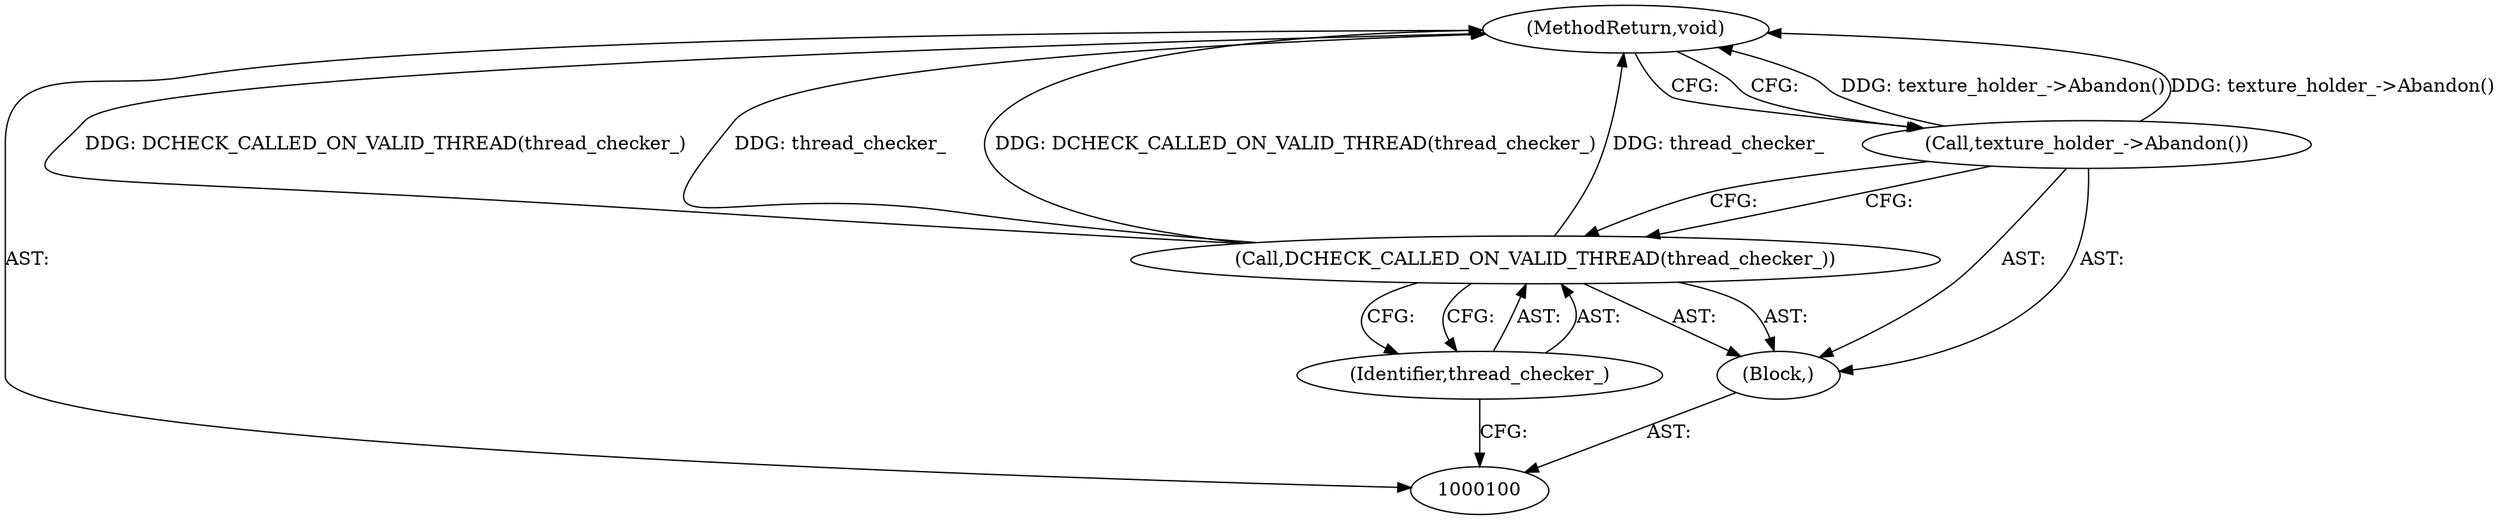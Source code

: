 digraph "0_Chrome_78d89fe556cb5dabbc47b4967cdf55e607e29580" {
"1000105" [label="(MethodReturn,void)"];
"1000101" [label="(Block,)"];
"1000102" [label="(Call,DCHECK_CALLED_ON_VALID_THREAD(thread_checker_))"];
"1000103" [label="(Identifier,thread_checker_)"];
"1000104" [label="(Call,texture_holder_->Abandon())"];
"1000105" -> "1000100"  [label="AST: "];
"1000105" -> "1000104"  [label="CFG: "];
"1000104" -> "1000105"  [label="DDG: texture_holder_->Abandon()"];
"1000102" -> "1000105"  [label="DDG: DCHECK_CALLED_ON_VALID_THREAD(thread_checker_)"];
"1000102" -> "1000105"  [label="DDG: thread_checker_"];
"1000101" -> "1000100"  [label="AST: "];
"1000102" -> "1000101"  [label="AST: "];
"1000104" -> "1000101"  [label="AST: "];
"1000102" -> "1000101"  [label="AST: "];
"1000102" -> "1000103"  [label="CFG: "];
"1000103" -> "1000102"  [label="AST: "];
"1000104" -> "1000102"  [label="CFG: "];
"1000102" -> "1000105"  [label="DDG: DCHECK_CALLED_ON_VALID_THREAD(thread_checker_)"];
"1000102" -> "1000105"  [label="DDG: thread_checker_"];
"1000103" -> "1000102"  [label="AST: "];
"1000103" -> "1000100"  [label="CFG: "];
"1000102" -> "1000103"  [label="CFG: "];
"1000104" -> "1000101"  [label="AST: "];
"1000104" -> "1000102"  [label="CFG: "];
"1000105" -> "1000104"  [label="CFG: "];
"1000104" -> "1000105"  [label="DDG: texture_holder_->Abandon()"];
}
